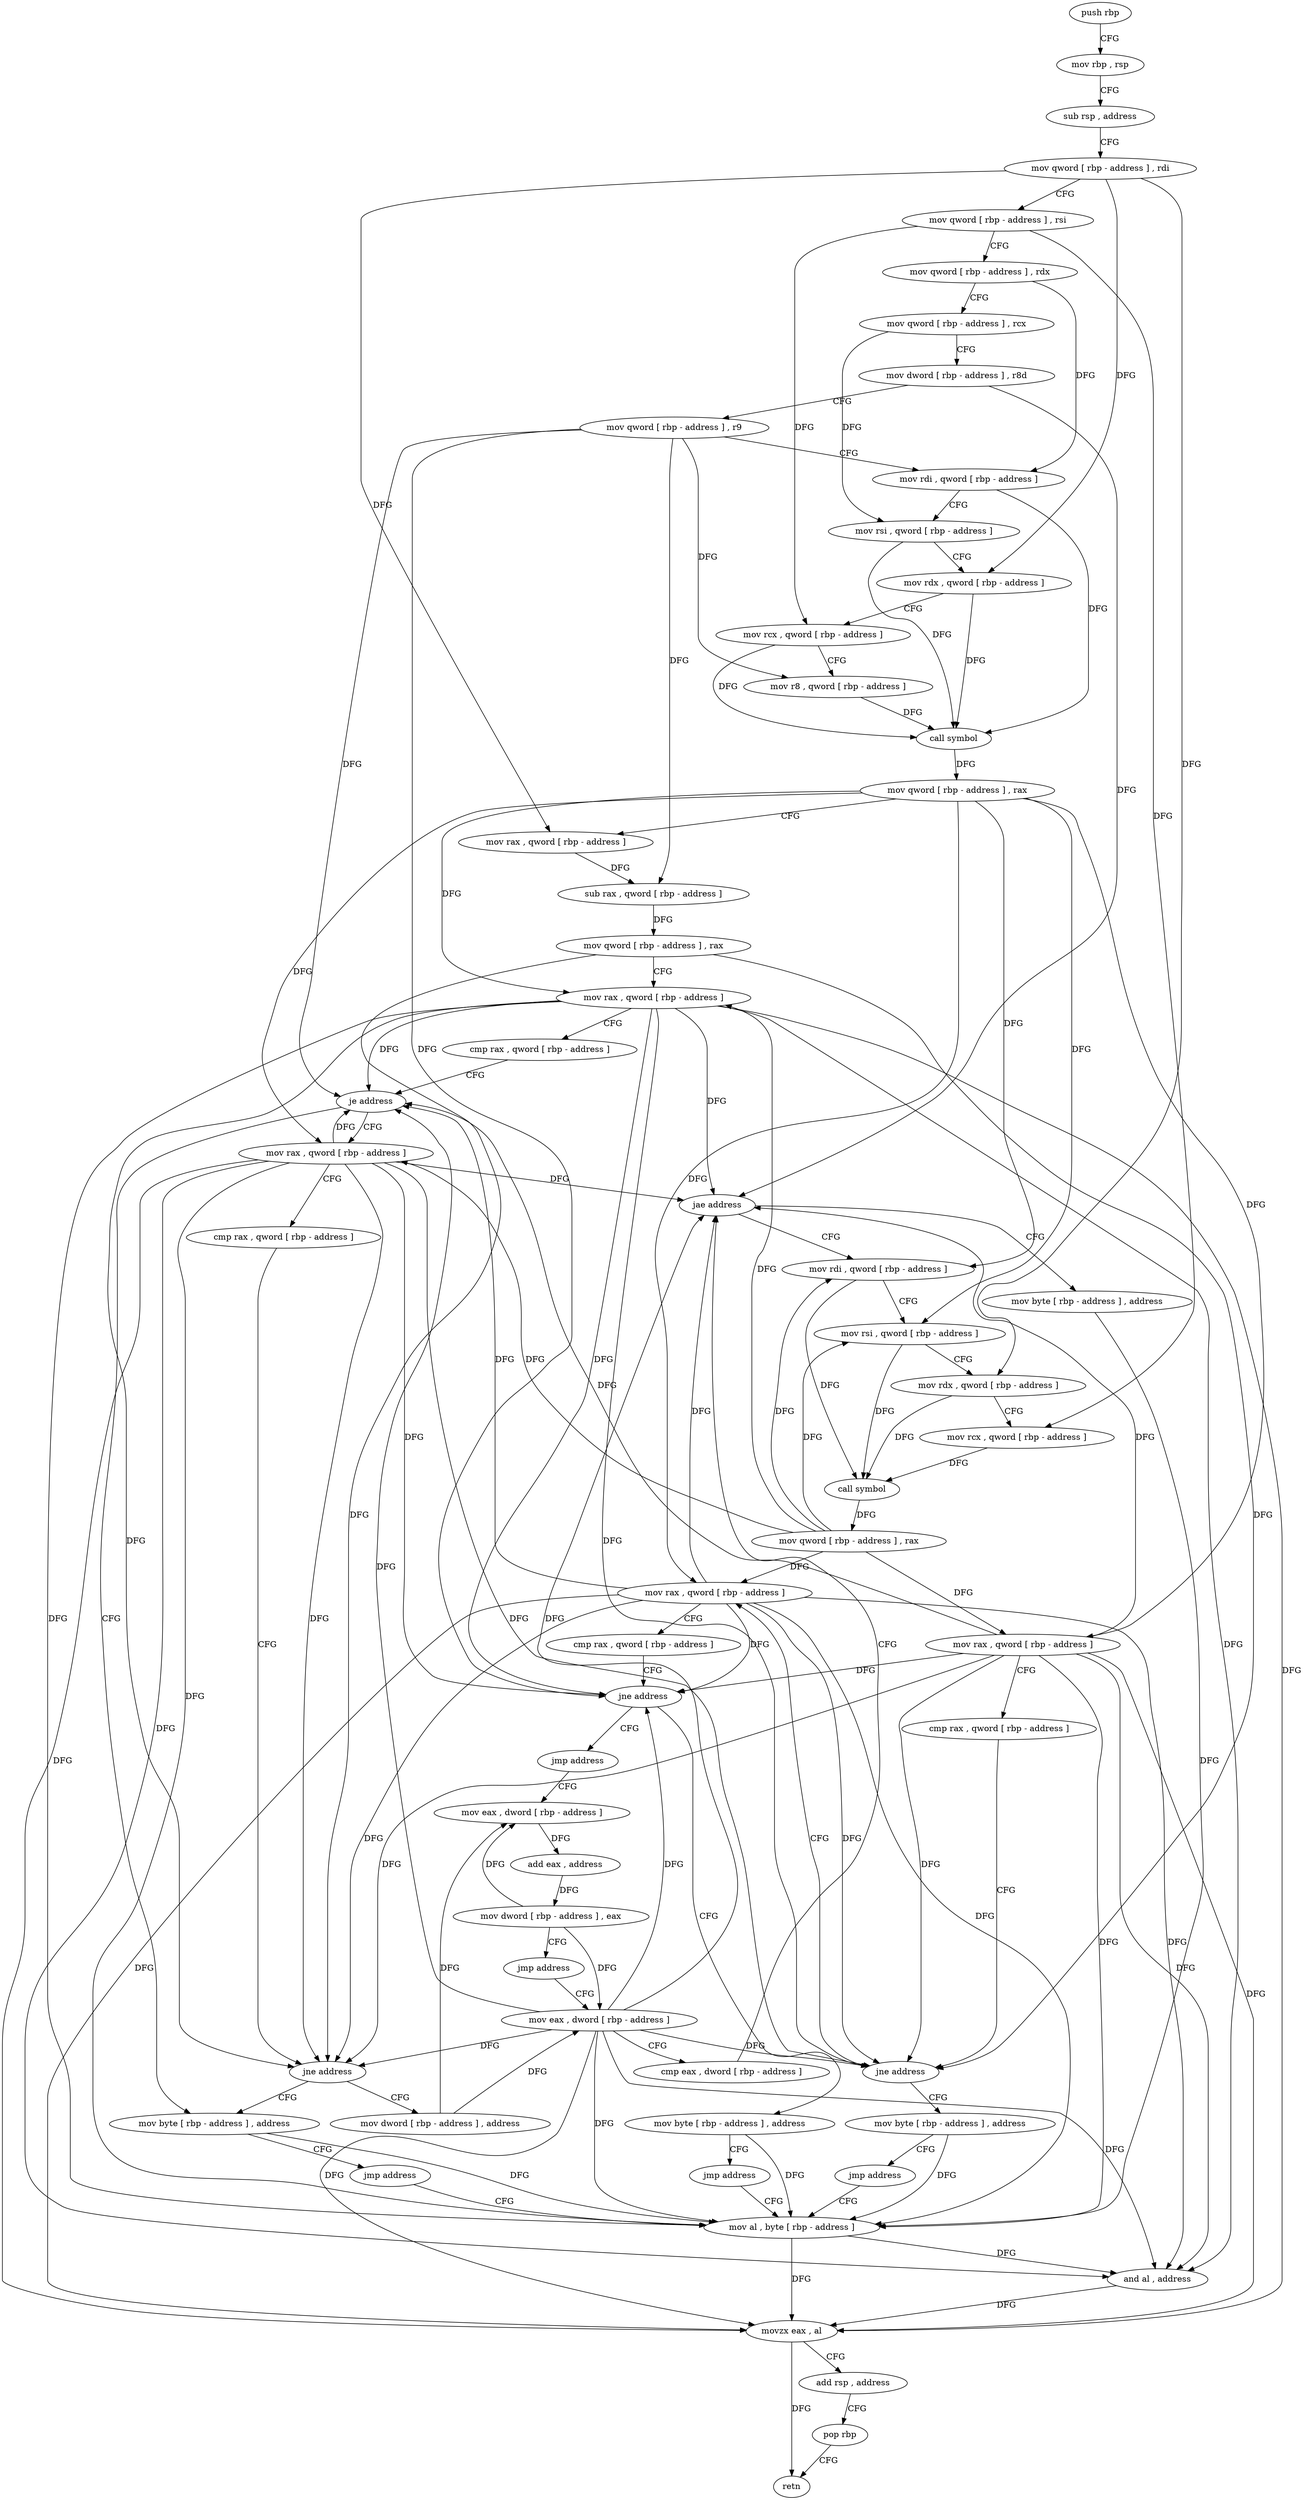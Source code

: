 digraph "func" {
"4220176" [label = "push rbp" ]
"4220177" [label = "mov rbp , rsp" ]
"4220180" [label = "sub rsp , address" ]
"4220184" [label = "mov qword [ rbp - address ] , rdi" ]
"4220188" [label = "mov qword [ rbp - address ] , rsi" ]
"4220192" [label = "mov qword [ rbp - address ] , rdx" ]
"4220196" [label = "mov qword [ rbp - address ] , rcx" ]
"4220200" [label = "mov dword [ rbp - address ] , r8d" ]
"4220204" [label = "mov qword [ rbp - address ] , r9" ]
"4220208" [label = "mov rdi , qword [ rbp - address ]" ]
"4220212" [label = "mov rsi , qword [ rbp - address ]" ]
"4220216" [label = "mov rdx , qword [ rbp - address ]" ]
"4220220" [label = "mov rcx , qword [ rbp - address ]" ]
"4220224" [label = "mov r8 , qword [ rbp - address ]" ]
"4220228" [label = "call symbol" ]
"4220233" [label = "mov qword [ rbp - address ] , rax" ]
"4220237" [label = "mov rax , qword [ rbp - address ]" ]
"4220241" [label = "sub rax , qword [ rbp - address ]" ]
"4220245" [label = "mov qword [ rbp - address ] , rax" ]
"4220249" [label = "mov rax , qword [ rbp - address ]" ]
"4220253" [label = "cmp rax , qword [ rbp - address ]" ]
"4220257" [label = "je address" ]
"4220277" [label = "mov byte [ rbp - address ] , address" ]
"4220263" [label = "mov rax , qword [ rbp - address ]" ]
"4220281" [label = "jmp address" ]
"4220399" [label = "mov al , byte [ rbp - address ]" ]
"4220267" [label = "cmp rax , qword [ rbp - address ]" ]
"4220271" [label = "jne address" ]
"4220286" [label = "mov dword [ rbp - address ] , address" ]
"4220402" [label = "and al , address" ]
"4220404" [label = "movzx eax , al" ]
"4220407" [label = "add rsp , address" ]
"4220411" [label = "pop rbp" ]
"4220412" [label = "retn" ]
"4220293" [label = "mov eax , dword [ rbp - address ]" ]
"4220395" [label = "mov byte [ rbp - address ] , address" ]
"4220305" [label = "mov rdi , qword [ rbp - address ]" ]
"4220309" [label = "mov rsi , qword [ rbp - address ]" ]
"4220313" [label = "mov rdx , qword [ rbp - address ]" ]
"4220317" [label = "mov rcx , qword [ rbp - address ]" ]
"4220321" [label = "call symbol" ]
"4220326" [label = "mov qword [ rbp - address ] , rax" ]
"4220330" [label = "mov rax , qword [ rbp - address ]" ]
"4220334" [label = "cmp rax , qword [ rbp - address ]" ]
"4220338" [label = "jne address" ]
"4220353" [label = "mov rax , qword [ rbp - address ]" ]
"4220344" [label = "mov byte [ rbp - address ] , address" ]
"4220357" [label = "cmp rax , qword [ rbp - address ]" ]
"4220361" [label = "jne address" ]
"4220376" [label = "jmp address" ]
"4220367" [label = "mov byte [ rbp - address ] , address" ]
"4220348" [label = "jmp address" ]
"4220381" [label = "mov eax , dword [ rbp - address ]" ]
"4220371" [label = "jmp address" ]
"4220384" [label = "add eax , address" ]
"4220387" [label = "mov dword [ rbp - address ] , eax" ]
"4220390" [label = "jmp address" ]
"4220296" [label = "cmp eax , dword [ rbp - address ]" ]
"4220299" [label = "jae address" ]
"4220176" -> "4220177" [ label = "CFG" ]
"4220177" -> "4220180" [ label = "CFG" ]
"4220180" -> "4220184" [ label = "CFG" ]
"4220184" -> "4220188" [ label = "CFG" ]
"4220184" -> "4220216" [ label = "DFG" ]
"4220184" -> "4220237" [ label = "DFG" ]
"4220184" -> "4220313" [ label = "DFG" ]
"4220188" -> "4220192" [ label = "CFG" ]
"4220188" -> "4220220" [ label = "DFG" ]
"4220188" -> "4220317" [ label = "DFG" ]
"4220192" -> "4220196" [ label = "CFG" ]
"4220192" -> "4220208" [ label = "DFG" ]
"4220196" -> "4220200" [ label = "CFG" ]
"4220196" -> "4220212" [ label = "DFG" ]
"4220200" -> "4220204" [ label = "CFG" ]
"4220200" -> "4220299" [ label = "DFG" ]
"4220204" -> "4220208" [ label = "CFG" ]
"4220204" -> "4220224" [ label = "DFG" ]
"4220204" -> "4220241" [ label = "DFG" ]
"4220204" -> "4220257" [ label = "DFG" ]
"4220204" -> "4220361" [ label = "DFG" ]
"4220208" -> "4220212" [ label = "CFG" ]
"4220208" -> "4220228" [ label = "DFG" ]
"4220212" -> "4220216" [ label = "CFG" ]
"4220212" -> "4220228" [ label = "DFG" ]
"4220216" -> "4220220" [ label = "CFG" ]
"4220216" -> "4220228" [ label = "DFG" ]
"4220220" -> "4220224" [ label = "CFG" ]
"4220220" -> "4220228" [ label = "DFG" ]
"4220224" -> "4220228" [ label = "DFG" ]
"4220228" -> "4220233" [ label = "DFG" ]
"4220233" -> "4220237" [ label = "CFG" ]
"4220233" -> "4220249" [ label = "DFG" ]
"4220233" -> "4220263" [ label = "DFG" ]
"4220233" -> "4220305" [ label = "DFG" ]
"4220233" -> "4220309" [ label = "DFG" ]
"4220233" -> "4220330" [ label = "DFG" ]
"4220233" -> "4220353" [ label = "DFG" ]
"4220237" -> "4220241" [ label = "DFG" ]
"4220241" -> "4220245" [ label = "DFG" ]
"4220245" -> "4220249" [ label = "CFG" ]
"4220245" -> "4220271" [ label = "DFG" ]
"4220245" -> "4220338" [ label = "DFG" ]
"4220249" -> "4220253" [ label = "CFG" ]
"4220249" -> "4220257" [ label = "DFG" ]
"4220249" -> "4220271" [ label = "DFG" ]
"4220249" -> "4220399" [ label = "DFG" ]
"4220249" -> "4220402" [ label = "DFG" ]
"4220249" -> "4220404" [ label = "DFG" ]
"4220249" -> "4220299" [ label = "DFG" ]
"4220249" -> "4220338" [ label = "DFG" ]
"4220249" -> "4220361" [ label = "DFG" ]
"4220253" -> "4220257" [ label = "CFG" ]
"4220257" -> "4220277" [ label = "CFG" ]
"4220257" -> "4220263" [ label = "CFG" ]
"4220277" -> "4220281" [ label = "CFG" ]
"4220277" -> "4220399" [ label = "DFG" ]
"4220263" -> "4220267" [ label = "CFG" ]
"4220263" -> "4220257" [ label = "DFG" ]
"4220263" -> "4220271" [ label = "DFG" ]
"4220263" -> "4220399" [ label = "DFG" ]
"4220263" -> "4220402" [ label = "DFG" ]
"4220263" -> "4220404" [ label = "DFG" ]
"4220263" -> "4220299" [ label = "DFG" ]
"4220263" -> "4220338" [ label = "DFG" ]
"4220263" -> "4220361" [ label = "DFG" ]
"4220281" -> "4220399" [ label = "CFG" ]
"4220399" -> "4220402" [ label = "DFG" ]
"4220399" -> "4220404" [ label = "DFG" ]
"4220267" -> "4220271" [ label = "CFG" ]
"4220271" -> "4220286" [ label = "CFG" ]
"4220271" -> "4220277" [ label = "CFG" ]
"4220286" -> "4220293" [ label = "DFG" ]
"4220286" -> "4220381" [ label = "DFG" ]
"4220402" -> "4220404" [ label = "DFG" ]
"4220404" -> "4220407" [ label = "CFG" ]
"4220404" -> "4220412" [ label = "DFG" ]
"4220407" -> "4220411" [ label = "CFG" ]
"4220411" -> "4220412" [ label = "CFG" ]
"4220293" -> "4220296" [ label = "CFG" ]
"4220293" -> "4220402" [ label = "DFG" ]
"4220293" -> "4220404" [ label = "DFG" ]
"4220293" -> "4220257" [ label = "DFG" ]
"4220293" -> "4220271" [ label = "DFG" ]
"4220293" -> "4220399" [ label = "DFG" ]
"4220293" -> "4220299" [ label = "DFG" ]
"4220293" -> "4220338" [ label = "DFG" ]
"4220293" -> "4220361" [ label = "DFG" ]
"4220395" -> "4220399" [ label = "DFG" ]
"4220305" -> "4220309" [ label = "CFG" ]
"4220305" -> "4220321" [ label = "DFG" ]
"4220309" -> "4220313" [ label = "CFG" ]
"4220309" -> "4220321" [ label = "DFG" ]
"4220313" -> "4220317" [ label = "CFG" ]
"4220313" -> "4220321" [ label = "DFG" ]
"4220317" -> "4220321" [ label = "DFG" ]
"4220321" -> "4220326" [ label = "DFG" ]
"4220326" -> "4220330" [ label = "DFG" ]
"4220326" -> "4220249" [ label = "DFG" ]
"4220326" -> "4220263" [ label = "DFG" ]
"4220326" -> "4220305" [ label = "DFG" ]
"4220326" -> "4220309" [ label = "DFG" ]
"4220326" -> "4220353" [ label = "DFG" ]
"4220330" -> "4220334" [ label = "CFG" ]
"4220330" -> "4220402" [ label = "DFG" ]
"4220330" -> "4220404" [ label = "DFG" ]
"4220330" -> "4220257" [ label = "DFG" ]
"4220330" -> "4220271" [ label = "DFG" ]
"4220330" -> "4220399" [ label = "DFG" ]
"4220330" -> "4220299" [ label = "DFG" ]
"4220330" -> "4220338" [ label = "DFG" ]
"4220330" -> "4220361" [ label = "DFG" ]
"4220334" -> "4220338" [ label = "CFG" ]
"4220338" -> "4220353" [ label = "CFG" ]
"4220338" -> "4220344" [ label = "CFG" ]
"4220353" -> "4220357" [ label = "CFG" ]
"4220353" -> "4220402" [ label = "DFG" ]
"4220353" -> "4220404" [ label = "DFG" ]
"4220353" -> "4220257" [ label = "DFG" ]
"4220353" -> "4220271" [ label = "DFG" ]
"4220353" -> "4220399" [ label = "DFG" ]
"4220353" -> "4220299" [ label = "DFG" ]
"4220353" -> "4220338" [ label = "DFG" ]
"4220353" -> "4220361" [ label = "DFG" ]
"4220344" -> "4220348" [ label = "CFG" ]
"4220344" -> "4220399" [ label = "DFG" ]
"4220357" -> "4220361" [ label = "CFG" ]
"4220361" -> "4220376" [ label = "CFG" ]
"4220361" -> "4220367" [ label = "CFG" ]
"4220376" -> "4220381" [ label = "CFG" ]
"4220367" -> "4220371" [ label = "CFG" ]
"4220367" -> "4220399" [ label = "DFG" ]
"4220348" -> "4220399" [ label = "CFG" ]
"4220381" -> "4220384" [ label = "DFG" ]
"4220371" -> "4220399" [ label = "CFG" ]
"4220384" -> "4220387" [ label = "DFG" ]
"4220387" -> "4220390" [ label = "CFG" ]
"4220387" -> "4220293" [ label = "DFG" ]
"4220387" -> "4220381" [ label = "DFG" ]
"4220390" -> "4220293" [ label = "CFG" ]
"4220296" -> "4220299" [ label = "CFG" ]
"4220299" -> "4220395" [ label = "CFG" ]
"4220299" -> "4220305" [ label = "CFG" ]
}
